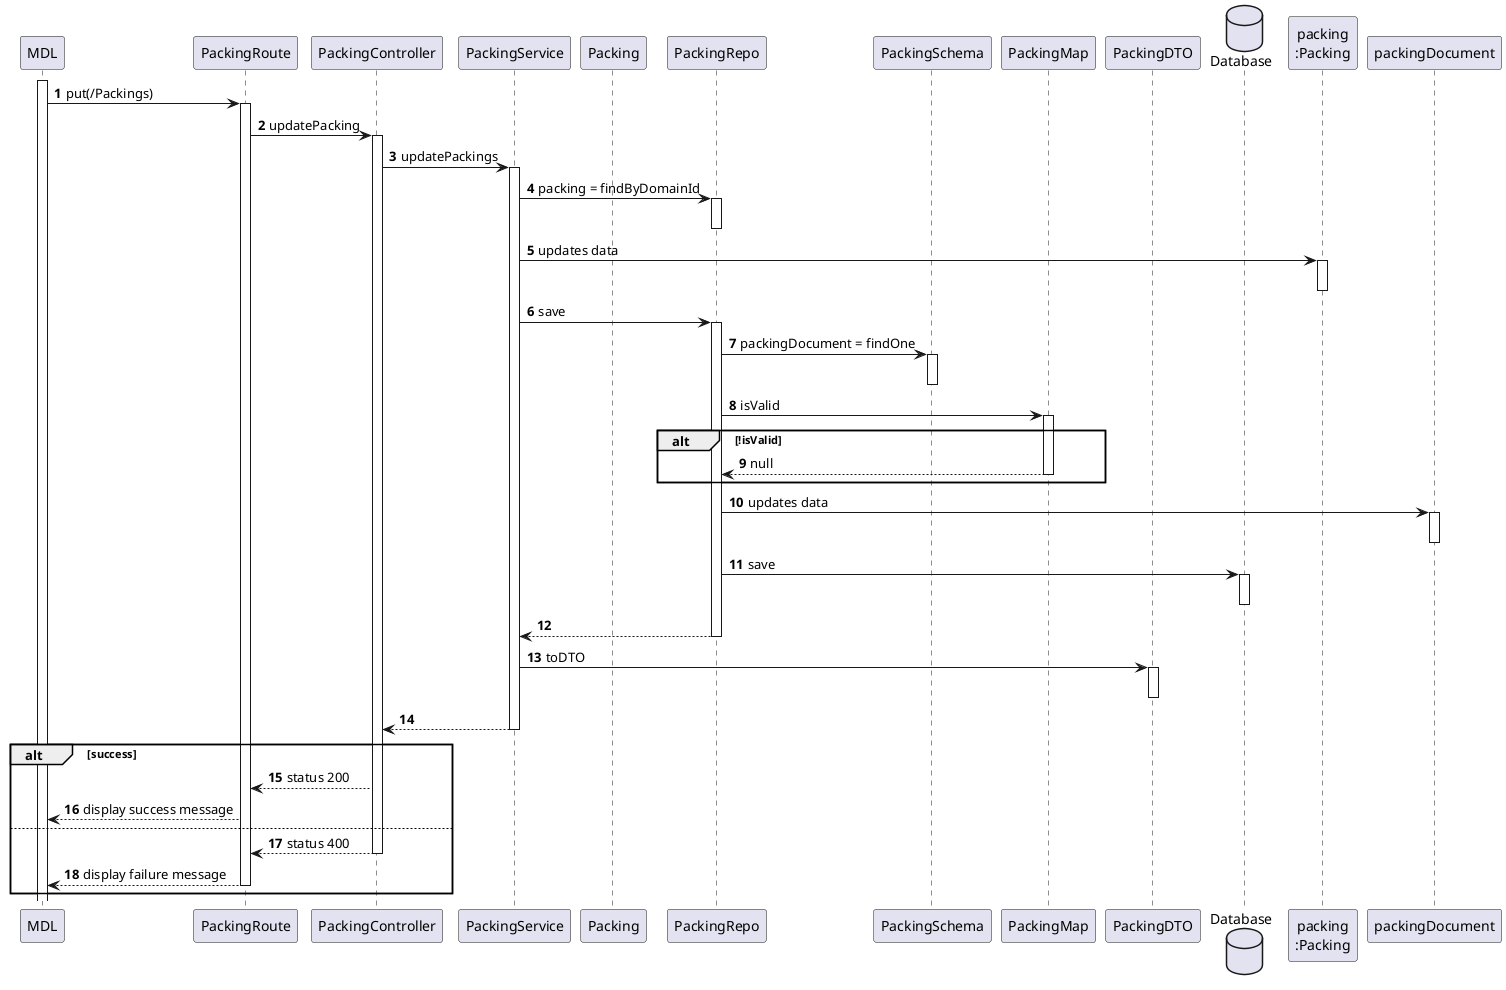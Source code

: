 @startuml

autonumber
participant "MDL" as MDL
participant "PackingRoute" as ROUTE
participant "PackingController" as CTR
participant "PackingService" as SERVICE
participant "Packing" as Path
participant "PackingRepo" as REPO
participant "PackingSchema" as SCHEMA
participant "PackingMap" as MAP
participant "PackingDTO" as DTO
database "Database" as DB
participant "packing\n:Packing" as path
participant "packingDocument" as DOC

activate MDL
MDL -> ROUTE : put(/Packings)
activate ROUTE
ROUTE -> CTR : updatePacking
activate CTR
CTR -> SERVICE : updatePackings
activate SERVICE
SERVICE -> REPO : packing = findByDomainId
activate REPO
deactivate REPO
SERVICE -> path : updates data
activate path
deactivate path
SERVICE -> REPO : save
activate REPO
REPO -> SCHEMA : packingDocument = findOne
activate SCHEMA
deactivate SCHEMA
REPO -> MAP : isValid
activate MAP
alt !isValid
MAP --> REPO: null
deactivate MAP
end
deactivate MAP
REPO -> DOC : updates data
activate DOC
deactivate DOC
REPO -> DB : save
activate DB
deactivate DB 
REPO --> SERVICE
deactivate REPO
SERVICE -> DTO : toDTO
activate DTO
deactivate DTO
SERVICE --> CTR
deactivate SERVICE
alt success
CTR --> ROUTE : status 200
ROUTE --> MDL : display success message
else
CTR --> ROUTE : status 400
deactivate CTR
ROUTE --> MDL : display failure message
deactivate ROUTE
end

@enduml